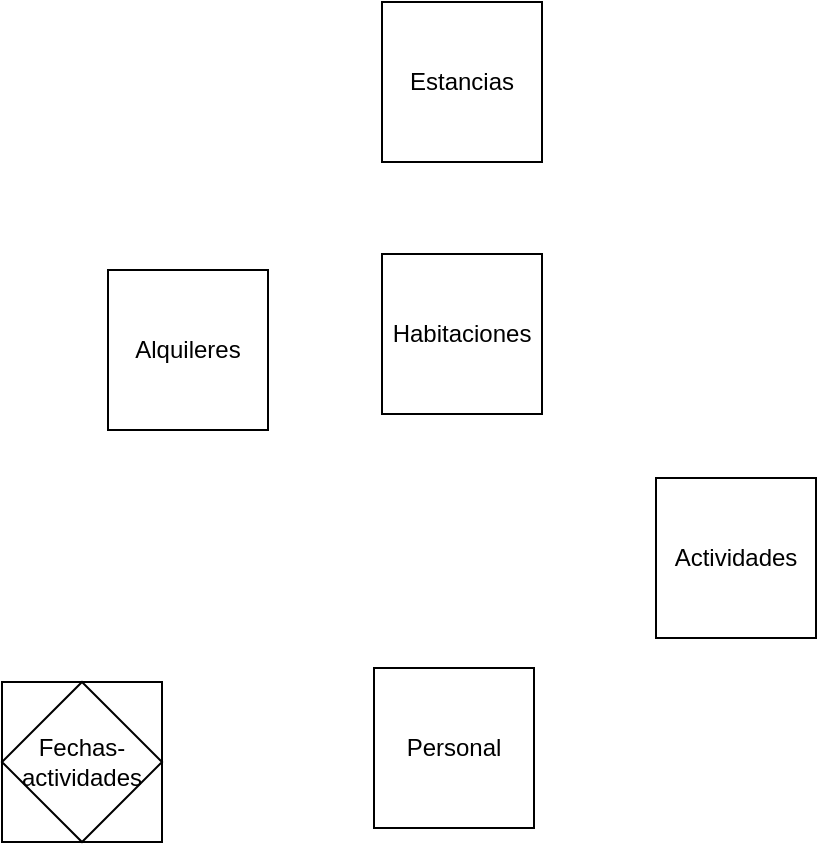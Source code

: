 <mxfile version="27.1.5">
  <diagram name="Página-1" id="Py6xz8ZubbL1zna6lbAH">
    <mxGraphModel dx="1103" dy="828" grid="0" gridSize="10" guides="1" tooltips="1" connect="1" arrows="1" fold="1" page="0" pageScale="1" pageWidth="827" pageHeight="1169" math="0" shadow="0">
      <root>
        <mxCell id="0" />
        <mxCell id="1" parent="0" />
        <mxCell id="tbgHIsKdMjwdwHgxHEgM-1" value="Estancias" style="whiteSpace=wrap;html=1;aspect=fixed;" vertex="1" parent="1">
          <mxGeometry x="167" y="115" width="80" height="80" as="geometry" />
        </mxCell>
        <mxCell id="tbgHIsKdMjwdwHgxHEgM-4" value="Habitaciones" style="whiteSpace=wrap;html=1;aspect=fixed;" vertex="1" parent="1">
          <mxGeometry x="167" y="241" width="80" height="80" as="geometry" />
        </mxCell>
        <mxCell id="tbgHIsKdMjwdwHgxHEgM-5" value="" style="whiteSpace=wrap;html=1;aspect=fixed;" vertex="1" parent="1">
          <mxGeometry x="-23" y="455" width="80" height="80" as="geometry" />
        </mxCell>
        <mxCell id="tbgHIsKdMjwdwHgxHEgM-6" value="Personal" style="whiteSpace=wrap;html=1;aspect=fixed;" vertex="1" parent="1">
          <mxGeometry x="163" y="448" width="80" height="80" as="geometry" />
        </mxCell>
        <mxCell id="tbgHIsKdMjwdwHgxHEgM-7" value="Alquileres" style="whiteSpace=wrap;html=1;aspect=fixed;" vertex="1" parent="1">
          <mxGeometry x="30" y="249" width="80" height="80" as="geometry" />
        </mxCell>
        <mxCell id="tbgHIsKdMjwdwHgxHEgM-8" value="Actividades" style="whiteSpace=wrap;html=1;aspect=fixed;" vertex="1" parent="1">
          <mxGeometry x="304" y="353" width="80" height="80" as="geometry" />
        </mxCell>
        <mxCell id="tbgHIsKdMjwdwHgxHEgM-9" value="Fechas-actividades" style="rhombus;whiteSpace=wrap;html=1;" vertex="1" parent="1">
          <mxGeometry x="-23" y="455" width="80" height="80" as="geometry" />
        </mxCell>
      </root>
    </mxGraphModel>
  </diagram>
</mxfile>
